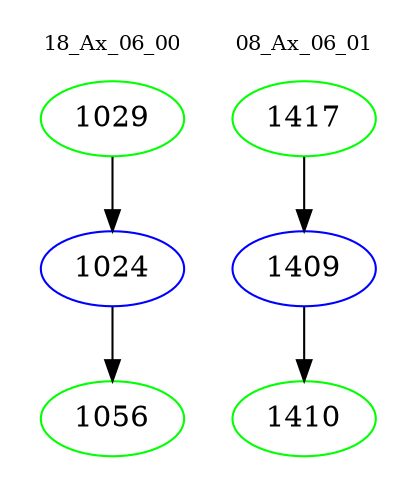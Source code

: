 digraph{
subgraph cluster_0 {
color = white
label = "18_Ax_06_00";
fontsize=10;
T0_1029 [label="1029", color="green"]
T0_1029 -> T0_1024 [color="black"]
T0_1024 [label="1024", color="blue"]
T0_1024 -> T0_1056 [color="black"]
T0_1056 [label="1056", color="green"]
}
subgraph cluster_1 {
color = white
label = "08_Ax_06_01";
fontsize=10;
T1_1417 [label="1417", color="green"]
T1_1417 -> T1_1409 [color="black"]
T1_1409 [label="1409", color="blue"]
T1_1409 -> T1_1410 [color="black"]
T1_1410 [label="1410", color="green"]
}
}
